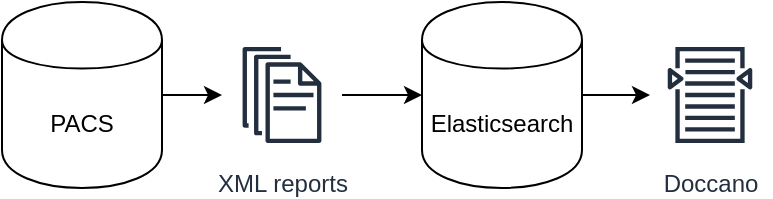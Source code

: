 <mxfile version="12.9.2" type="device"><diagram id="a4SED8SI0HLjhBn9_psw" name="Page-1"><mxGraphModel dx="677" dy="377" grid="1" gridSize="10" guides="1" tooltips="1" connect="1" arrows="1" fold="1" page="1" pageScale="1" pageWidth="827" pageHeight="1169" math="0" shadow="0"><root><mxCell id="0"/><mxCell id="1" parent="0"/><mxCell id="NOagj-a3BaHHnp0tFpa8-8" value="" style="edgeStyle=orthogonalEdgeStyle;rounded=0;orthogonalLoop=1;jettySize=auto;html=1;exitX=1;exitY=0.5;exitDx=0;exitDy=0;" edge="1" parent="1" source="NOagj-a3BaHHnp0tFpa8-9" target="NOagj-a3BaHHnp0tFpa8-35"><mxGeometry relative="1" as="geometry"><mxPoint x="110" y="67" as="sourcePoint"/><mxPoint x="180" y="67" as="targetPoint"/></mxGeometry></mxCell><mxCell id="NOagj-a3BaHHnp0tFpa8-17" value="" style="edgeStyle=orthogonalEdgeStyle;rounded=0;orthogonalLoop=1;jettySize=auto;html=1;entryX=0;entryY=0.5;entryDx=0;entryDy=0;" edge="1" parent="1" source="NOagj-a3BaHHnp0tFpa8-35" target="NOagj-a3BaHHnp0tFpa8-15"><mxGeometry relative="1" as="geometry"><mxPoint x="226" y="67" as="sourcePoint"/><mxPoint x="386" y="67" as="targetPoint"/></mxGeometry></mxCell><mxCell id="NOagj-a3BaHHnp0tFpa8-9" value="PACS" style="shape=cylinder;whiteSpace=wrap;html=1;boundedLbl=1;backgroundOutline=1;" vertex="1" parent="1"><mxGeometry x="30" y="27" width="80" height="93" as="geometry"/></mxCell><mxCell id="NOagj-a3BaHHnp0tFpa8-24" value="" style="edgeStyle=orthogonalEdgeStyle;rounded=0;orthogonalLoop=1;jettySize=auto;html=1;" edge="1" parent="1" source="NOagj-a3BaHHnp0tFpa8-15" target="NOagj-a3BaHHnp0tFpa8-23"><mxGeometry relative="1" as="geometry"/></mxCell><mxCell id="NOagj-a3BaHHnp0tFpa8-15" value="Elasticsearch" style="shape=cylinder;whiteSpace=wrap;html=1;boundedLbl=1;backgroundOutline=1;" vertex="1" parent="1"><mxGeometry x="240" y="27" width="80" height="93" as="geometry"/></mxCell><mxCell id="NOagj-a3BaHHnp0tFpa8-23" value="Doccano" style="outlineConnect=0;fontColor=#232F3E;gradientColor=none;strokeColor=#232F3E;fillColor=#ffffff;dashed=0;verticalLabelPosition=bottom;verticalAlign=top;align=center;html=1;fontSize=12;fontStyle=0;aspect=fixed;shape=mxgraph.aws4.resourceIcon;resIcon=mxgraph.aws4.search_documents;" vertex="1" parent="1"><mxGeometry x="354" y="43.5" width="60" height="60" as="geometry"/></mxCell><mxCell id="NOagj-a3BaHHnp0tFpa8-35" value="XML reports" style="outlineConnect=0;fontColor=#232F3E;gradientColor=none;strokeColor=#232F3E;fillColor=#ffffff;dashed=0;verticalLabelPosition=bottom;verticalAlign=top;align=center;html=1;fontSize=12;fontStyle=0;aspect=fixed;shape=mxgraph.aws4.resourceIcon;resIcon=mxgraph.aws4.documents;" vertex="1" parent="1"><mxGeometry x="140" y="43.5" width="60" height="60" as="geometry"/></mxCell></root></mxGraphModel></diagram></mxfile>